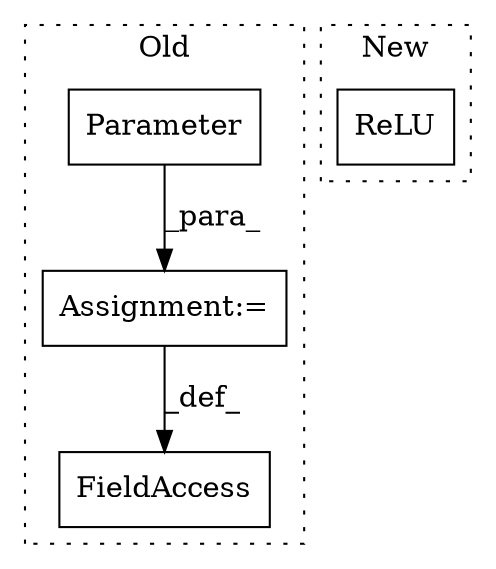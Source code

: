 digraph G {
subgraph cluster0 {
1 [label="Parameter" a="32" s="1764,1830" l="10,1" shape="box"];
3 [label="FieldAccess" a="22" s="1737" l="17" shape="box"];
4 [label="Assignment:=" a="7" s="1754" l="1" shape="box"];
label = "Old";
style="dotted";
}
subgraph cluster1 {
2 [label="ReLU" a="32" s="3518" l="6" shape="box"];
label = "New";
style="dotted";
}
1 -> 4 [label="_para_"];
4 -> 3 [label="_def_"];
}